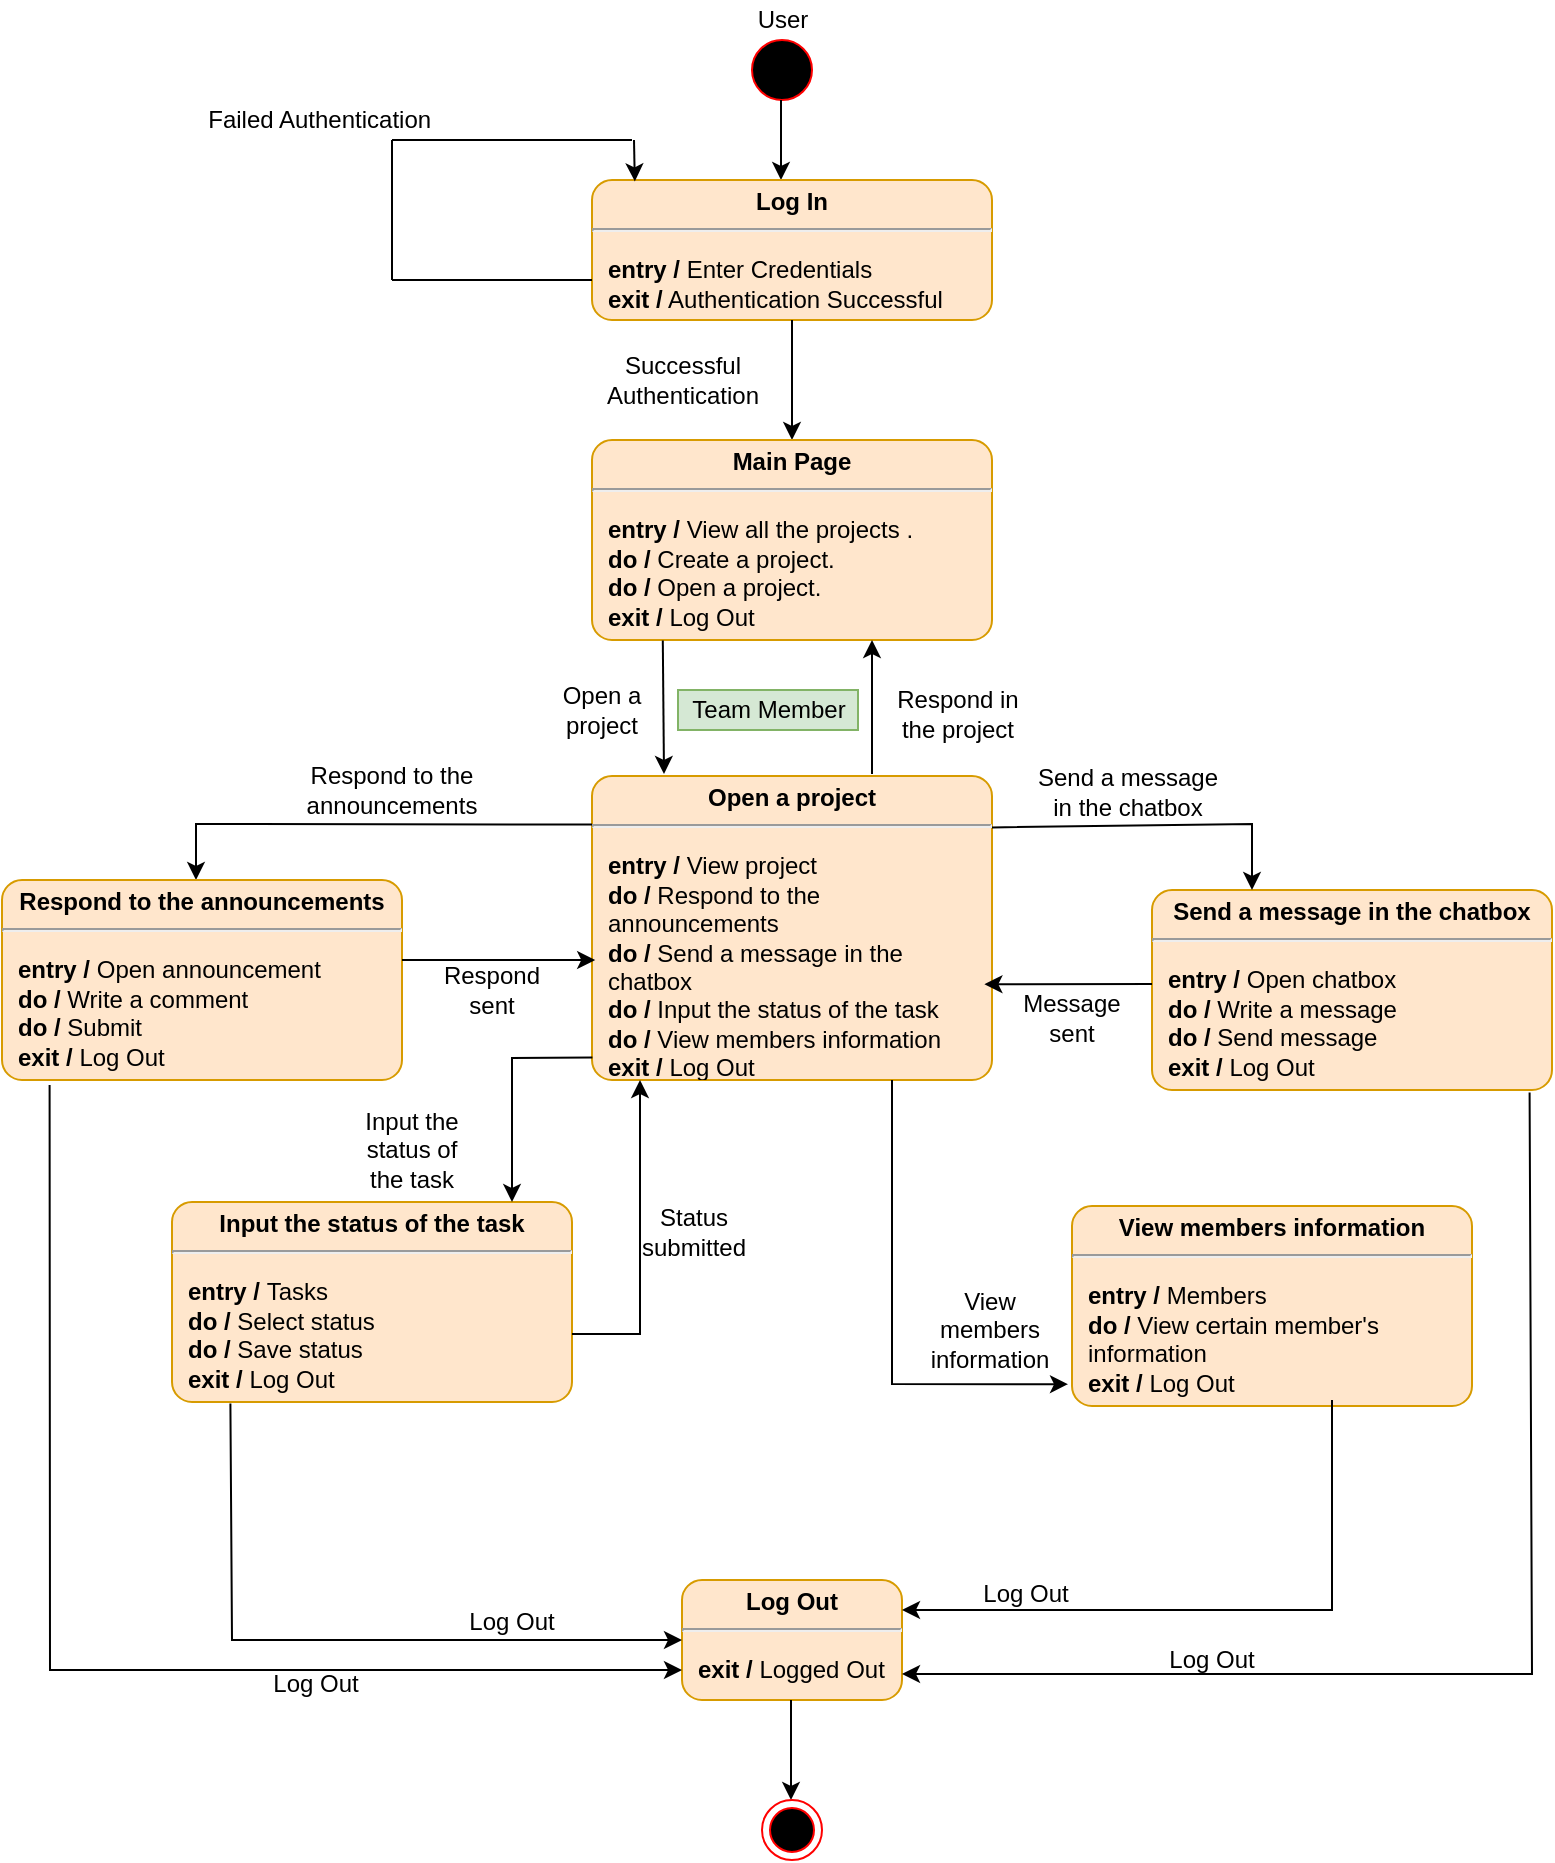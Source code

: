 <mxfile version="17.4.6" type="device"><diagram id="jOWvzDcoIfveaWCt5_DR" name="Page-1"><mxGraphModel dx="869" dy="476" grid="1" gridSize="10" guides="1" tooltips="1" connect="1" arrows="1" fold="1" page="1" pageScale="1" pageWidth="850" pageHeight="1100" math="0" shadow="0"><root><mxCell id="0"/><mxCell id="1" parent="0"/><mxCell id="-GjPzeIIntbzO0bVJSRq-15" value="" style="shape=ellipse;html=1;fillColor=#000000;fontSize=18;fontColor=#000000;strokeColor=#FF0000;" vertex="1" parent="1"><mxGeometry x="420" y="40" width="30" height="30" as="geometry"/></mxCell><mxCell id="-GjPzeIIntbzO0bVJSRq-16" value="" style="endArrow=classic;html=1;rounded=0;exitX=0.5;exitY=1;exitDx=0;exitDy=0;" edge="1" parent="1"><mxGeometry width="50" height="50" relative="1" as="geometry"><mxPoint x="434.5" y="70" as="sourcePoint"/><mxPoint x="434.5" y="110" as="targetPoint"/></mxGeometry></mxCell><mxCell id="-GjPzeIIntbzO0bVJSRq-17" value="&lt;p style=&quot;margin: 0px ; margin-top: 4px ; text-align: center&quot;&gt;&lt;b&gt;Log In&lt;/b&gt;&lt;/p&gt;&lt;hr&gt;&lt;p&gt;&lt;/p&gt;&lt;p style=&quot;margin: 0px ; margin-left: 8px ; text-align: left&quot;&gt;&lt;b&gt;entry /&lt;/b&gt; Enter Credentials&lt;br&gt;&lt;b&gt;exit /&lt;/b&gt; Authentication Successful&lt;/p&gt;" style="shape=mxgraph.sysml.simpleState;html=1;overflow=fill;whiteSpace=wrap;align=center;fillColor=#ffe6cc;strokeColor=#d79b00;" vertex="1" parent="1"><mxGeometry x="340" y="110" width="200" height="70" as="geometry"/></mxCell><mxCell id="-GjPzeIIntbzO0bVJSRq-18" value="" style="endArrow=none;html=1;rounded=0;" edge="1" parent="1"><mxGeometry width="50" height="50" relative="1" as="geometry"><mxPoint x="240" y="160" as="sourcePoint"/><mxPoint x="340" y="160" as="targetPoint"/><Array as="points"><mxPoint x="270" y="160"/></Array></mxGeometry></mxCell><mxCell id="-GjPzeIIntbzO0bVJSRq-19" value="" style="endArrow=none;html=1;rounded=0;" edge="1" parent="1"><mxGeometry width="50" height="50" relative="1" as="geometry"><mxPoint x="240" y="160" as="sourcePoint"/><mxPoint x="240" y="90" as="targetPoint"/></mxGeometry></mxCell><mxCell id="-GjPzeIIntbzO0bVJSRq-20" value="" style="endArrow=none;html=1;rounded=0;" edge="1" parent="1"><mxGeometry width="50" height="50" relative="1" as="geometry"><mxPoint x="240" y="90" as="sourcePoint"/><mxPoint x="360" y="90" as="targetPoint"/></mxGeometry></mxCell><mxCell id="-GjPzeIIntbzO0bVJSRq-21" value="" style="endArrow=classic;html=1;rounded=0;entryX=0.107;entryY=0.01;entryDx=0;entryDy=0;entryPerimeter=0;" edge="1" parent="1"><mxGeometry width="50" height="50" relative="1" as="geometry"><mxPoint x="361" y="90" as="sourcePoint"/><mxPoint x="361.4" y="110.7" as="targetPoint"/></mxGeometry></mxCell><mxCell id="-GjPzeIIntbzO0bVJSRq-22" value="Failed Authentication&amp;nbsp;" style="text;html=1;resizable=0;autosize=1;align=center;verticalAlign=middle;points=[];fillColor=none;strokeColor=none;rounded=0;" vertex="1" parent="1"><mxGeometry x="140" y="70" width="130" height="20" as="geometry"/></mxCell><mxCell id="-GjPzeIIntbzO0bVJSRq-23" value="Successful &lt;br&gt;Authentication" style="text;html=1;resizable=0;autosize=1;align=center;verticalAlign=middle;points=[];fillColor=none;strokeColor=none;rounded=0;" vertex="1" parent="1"><mxGeometry x="340" y="195" width="90" height="30" as="geometry"/></mxCell><mxCell id="-GjPzeIIntbzO0bVJSRq-24" value="" style="endArrow=classic;html=1;rounded=0;exitX=0.5;exitY=1;exitDx=0;exitDy=0;exitPerimeter=0;" edge="1" parent="1"><mxGeometry width="50" height="50" relative="1" as="geometry"><mxPoint x="440" y="180" as="sourcePoint"/><mxPoint x="440" y="240" as="targetPoint"/></mxGeometry></mxCell><mxCell id="-GjPzeIIntbzO0bVJSRq-25" value="&lt;p style=&quot;margin: 0px ; margin-top: 4px ; text-align: center&quot;&gt;&lt;b&gt;Main Page&lt;/b&gt;&lt;/p&gt;&lt;hr&gt;&lt;p&gt;&lt;/p&gt;&lt;p style=&quot;margin: 0px ; margin-left: 8px ; text-align: left&quot;&gt;&lt;b&gt;entry / &lt;/b&gt;View all the projects .&lt;/p&gt;&lt;p style=&quot;margin: 0px ; margin-left: 8px ; text-align: left&quot;&gt;&lt;b&gt;do / &lt;/b&gt;Create a project.&lt;/p&gt;&lt;p style=&quot;margin: 0px ; margin-left: 8px ; text-align: left&quot;&gt;&lt;b&gt;do / &lt;/b&gt;Open&amp;nbsp;a project.&lt;br&gt;&lt;b&gt;exit / &lt;/b&gt;Log Out&lt;/p&gt;" style="shape=mxgraph.sysml.simpleState;html=1;overflow=fill;whiteSpace=wrap;align=center;fillColor=#ffe6cc;strokeColor=#d79b00;" vertex="1" parent="1"><mxGeometry x="340" y="240" width="200" height="100" as="geometry"/></mxCell><mxCell id="-GjPzeIIntbzO0bVJSRq-26" value="User" style="text;html=1;resizable=0;autosize=1;align=center;verticalAlign=middle;points=[];fillColor=none;strokeColor=none;rounded=0;" vertex="1" parent="1"><mxGeometry x="415" y="20" width="40" height="20" as="geometry"/></mxCell><mxCell id="-GjPzeIIntbzO0bVJSRq-27" value="" style="endArrow=classic;html=1;rounded=0;exitX=0.197;exitY=1.033;exitDx=0;exitDy=0;exitPerimeter=0;" edge="1" parent="1"><mxGeometry width="50" height="50" relative="1" as="geometry"><mxPoint x="375.4" y="340.3" as="sourcePoint"/><mxPoint x="376" y="407" as="targetPoint"/></mxGeometry></mxCell><mxCell id="-GjPzeIIntbzO0bVJSRq-28" value="" style="endArrow=classic;html=1;rounded=0;" edge="1" parent="1"><mxGeometry width="50" height="50" relative="1" as="geometry"><mxPoint x="480" y="407" as="sourcePoint"/><mxPoint x="480" y="340" as="targetPoint"/></mxGeometry></mxCell><mxCell id="-GjPzeIIntbzO0bVJSRq-30" value="&lt;p style=&quot;margin: 0px ; margin-top: 4px ; text-align: center&quot;&gt;&lt;b&gt;Open a project&lt;/b&gt;&lt;/p&gt;&lt;hr&gt;&lt;p&gt;&lt;/p&gt;&lt;p style=&quot;margin: 0px ; margin-left: 8px ; text-align: left&quot;&gt;&lt;b&gt;entry / &lt;/b&gt;View project&lt;/p&gt;&lt;p style=&quot;margin: 0px ; margin-left: 8px ; text-align: left&quot;&gt;&lt;b&gt;do / &lt;/b&gt;Respond to the announcements&lt;br&gt;&lt;/p&gt;&lt;p style=&quot;margin: 0px ; margin-left: 8px ; text-align: left&quot;&gt;&lt;b&gt;do / &lt;/b&gt;Send a message in the chatbox&lt;/p&gt;&lt;p style=&quot;margin: 0px 0px 0px 8px ; text-align: left&quot;&gt;&lt;b&gt;do /&amp;nbsp;&lt;/b&gt;Input the status of the task&lt;/p&gt;&lt;p style=&quot;margin: 0px 0px 0px 8px ; text-align: left&quot;&gt;&lt;b&gt;do / &lt;/b&gt;View members information&lt;/p&gt;&lt;p style=&quot;margin: 0px ; margin-left: 8px ; text-align: left&quot;&gt;&lt;b&gt;exit / &lt;/b&gt;&lt;span&gt;Log Out&lt;/span&gt;&lt;br&gt;&lt;/p&gt;" style="shape=mxgraph.sysml.simpleState;html=1;overflow=fill;whiteSpace=wrap;align=center;fillColor=#ffe6cc;strokeColor=#d79b00;" vertex="1" parent="1"><mxGeometry x="340" y="408" width="200" height="152" as="geometry"/></mxCell><mxCell id="-GjPzeIIntbzO0bVJSRq-31" value="Team Member" style="text;html=1;resizable=0;autosize=1;align=center;verticalAlign=middle;points=[];fillColor=#d5e8d4;strokeColor=#82b366;rounded=0;" vertex="1" parent="1"><mxGeometry x="383" y="365" width="90" height="20" as="geometry"/></mxCell><mxCell id="-GjPzeIIntbzO0bVJSRq-32" value="" style="endArrow=classic;html=1;rounded=0;exitX=-0.01;exitY=0.164;exitDx=0;exitDy=0;exitPerimeter=0;" edge="1" parent="1"><mxGeometry width="50" height="50" relative="1" as="geometry"><mxPoint x="340" y="432.288" as="sourcePoint"/><mxPoint x="142" y="460" as="targetPoint"/><Array as="points"><mxPoint x="142" y="432"/></Array></mxGeometry></mxCell><mxCell id="-GjPzeIIntbzO0bVJSRq-33" value="&lt;p style=&quot;margin: 0px ; margin-top: 4px ; text-align: center&quot;&gt;&lt;b&gt;Respond to the announcements&lt;/b&gt;&lt;/p&gt;&lt;hr&gt;&lt;p&gt;&lt;/p&gt;&lt;p style=&quot;margin: 0px 0px 0px 8px ; text-align: left&quot;&gt;&lt;b&gt;entry / &lt;/b&gt;Open announcement&lt;/p&gt;&lt;p style=&quot;margin: 0px 0px 0px 8px ; text-align: left&quot;&gt;&lt;b&gt;do / &lt;/b&gt;Write a comment&lt;/p&gt;&lt;p style=&quot;margin: 0px 0px 0px 8px ; text-align: left&quot;&gt;&lt;b&gt;do / &lt;/b&gt;Submit&lt;/p&gt;&lt;p style=&quot;margin: 0px 0px 0px 8px ; text-align: left&quot;&gt;&lt;b&gt;exit / &lt;/b&gt;Log Out&lt;/p&gt;&lt;p style=&quot;margin: 0px 0px 0px 8px ; text-align: left&quot;&gt;&lt;br&gt;&lt;/p&gt;" style="shape=mxgraph.sysml.simpleState;html=1;overflow=fill;whiteSpace=wrap;align=center;fillColor=#ffe6cc;strokeColor=#d79b00;" vertex="1" parent="1"><mxGeometry x="45" y="460" width="200" height="100" as="geometry"/></mxCell><mxCell id="-GjPzeIIntbzO0bVJSRq-34" value="Open a project" style="text;html=1;strokeColor=none;fillColor=none;align=center;verticalAlign=middle;whiteSpace=wrap;rounded=0;" vertex="1" parent="1"><mxGeometry x="320" y="360" width="50" height="30" as="geometry"/></mxCell><mxCell id="-GjPzeIIntbzO0bVJSRq-36" value="Respond in the project" style="text;html=1;strokeColor=none;fillColor=none;align=center;verticalAlign=middle;whiteSpace=wrap;rounded=0;" vertex="1" parent="1"><mxGeometry x="488" y="362" width="70" height="30" as="geometry"/></mxCell><mxCell id="-GjPzeIIntbzO0bVJSRq-37" value="" style="endArrow=classic;html=1;rounded=0;exitX=0.995;exitY=0.4;exitDx=0;exitDy=0;exitPerimeter=0;entryX=-0.007;entryY=0.648;entryDx=0;entryDy=0;entryPerimeter=0;" edge="1" parent="1"><mxGeometry width="50" height="50" relative="1" as="geometry"><mxPoint x="245" y="500" as="sourcePoint"/><mxPoint x="341.6" y="500.016" as="targetPoint"/></mxGeometry></mxCell><mxCell id="-GjPzeIIntbzO0bVJSRq-38" value="Respond to the announcements" style="text;html=1;strokeColor=none;fillColor=none;align=center;verticalAlign=middle;whiteSpace=wrap;rounded=0;" vertex="1" parent="1"><mxGeometry x="160" y="400" width="160" height="30" as="geometry"/></mxCell><mxCell id="-GjPzeIIntbzO0bVJSRq-39" value="Respond sent" style="text;html=1;strokeColor=none;fillColor=none;align=center;verticalAlign=middle;whiteSpace=wrap;rounded=0;" vertex="1" parent="1"><mxGeometry x="260" y="500" width="60" height="30" as="geometry"/></mxCell><mxCell id="-GjPzeIIntbzO0bVJSRq-40" style="edgeStyle=orthogonalEdgeStyle;rounded=0;orthogonalLoop=1;jettySize=auto;html=1;exitX=0.5;exitY=1;exitDx=0;exitDy=0;" edge="1" parent="1" source="-GjPzeIIntbzO0bVJSRq-39" target="-GjPzeIIntbzO0bVJSRq-39"><mxGeometry relative="1" as="geometry"/></mxCell><mxCell id="-GjPzeIIntbzO0bVJSRq-41" value="&lt;p style=&quot;margin: 0px ; margin-top: 4px ; text-align: center&quot;&gt;&lt;b&gt;Send a message in the chatbox&lt;/b&gt;&lt;/p&gt;&lt;hr&gt;&lt;p&gt;&lt;/p&gt;&lt;p style=&quot;margin: 0px 0px 0px 8px ; text-align: left&quot;&gt;&lt;b&gt;entry / &lt;/b&gt;Open chatbox&lt;/p&gt;&lt;p style=&quot;margin: 0px 0px 0px 8px ; text-align: left&quot;&gt;&lt;b&gt;do / &lt;/b&gt;Write a message&lt;/p&gt;&lt;p style=&quot;margin: 0px 0px 0px 8px ; text-align: left&quot;&gt;&lt;b&gt;do / &lt;/b&gt;Send message&lt;/p&gt;&lt;p style=&quot;margin: 0px 0px 0px 8px ; text-align: left&quot;&gt;&lt;b&gt;exit / &lt;/b&gt;Log Out&lt;/p&gt;&lt;p style=&quot;margin: 0px 0px 0px 8px ; text-align: left&quot;&gt;&lt;br&gt;&lt;/p&gt;" style="shape=mxgraph.sysml.simpleState;html=1;overflow=fill;whiteSpace=wrap;align=center;fillColor=#ffe6cc;strokeColor=#d79b00;" vertex="1" parent="1"><mxGeometry x="620" y="465" width="200" height="100" as="geometry"/></mxCell><mxCell id="-GjPzeIIntbzO0bVJSRq-42" value="" style="endArrow=classic;html=1;rounded=0;exitX=1;exitY=0.169;exitDx=0;exitDy=0;exitPerimeter=0;entryX=0.25;entryY=0;entryDx=0;entryDy=0;entryPerimeter=0;" edge="1" parent="1" source="-GjPzeIIntbzO0bVJSRq-30" target="-GjPzeIIntbzO0bVJSRq-41"><mxGeometry width="50" height="50" relative="1" as="geometry"><mxPoint x="590" y="450" as="sourcePoint"/><mxPoint x="640" y="400" as="targetPoint"/><Array as="points"><mxPoint x="670" y="432"/></Array></mxGeometry></mxCell><mxCell id="-GjPzeIIntbzO0bVJSRq-43" value="" style="endArrow=classic;html=1;rounded=0;entryX=0.996;entryY=0.685;entryDx=0;entryDy=0;entryPerimeter=0;" edge="1" parent="1"><mxGeometry width="50" height="50" relative="1" as="geometry"><mxPoint x="620" y="512" as="sourcePoint"/><mxPoint x="536.2" y="512.12" as="targetPoint"/></mxGeometry></mxCell><mxCell id="-GjPzeIIntbzO0bVJSRq-44" value="Send a message in the chatbox" style="text;html=1;strokeColor=none;fillColor=none;align=center;verticalAlign=middle;whiteSpace=wrap;rounded=0;" vertex="1" parent="1"><mxGeometry x="558" y="401" width="100" height="30" as="geometry"/></mxCell><mxCell id="-GjPzeIIntbzO0bVJSRq-45" value="Message sent" style="text;html=1;strokeColor=none;fillColor=none;align=center;verticalAlign=middle;whiteSpace=wrap;rounded=0;" vertex="1" parent="1"><mxGeometry x="550" y="514" width="60" height="30" as="geometry"/></mxCell><mxCell id="-GjPzeIIntbzO0bVJSRq-46" value="&lt;p style=&quot;margin: 0px ; margin-top: 4px ; text-align: center&quot;&gt;&lt;b&gt;Input the status of the task&lt;/b&gt;&lt;/p&gt;&lt;hr&gt;&lt;p&gt;&lt;/p&gt;&lt;p style=&quot;margin: 0px 0px 0px 8px ; text-align: left&quot;&gt;&lt;b&gt;entry / &lt;/b&gt;Tasks&lt;/p&gt;&lt;p style=&quot;margin: 0px 0px 0px 8px ; text-align: left&quot;&gt;&lt;b&gt;do / &lt;/b&gt;Select status&lt;/p&gt;&lt;p style=&quot;margin: 0px 0px 0px 8px ; text-align: left&quot;&gt;&lt;b&gt;do / &lt;/b&gt;Save status&lt;/p&gt;&lt;p style=&quot;margin: 0px 0px 0px 8px ; text-align: left&quot;&gt;&lt;b&gt;exit / &lt;/b&gt;Log Out&lt;/p&gt;&lt;p style=&quot;margin: 0px 0px 0px 8px ; text-align: left&quot;&gt;&lt;br&gt;&lt;/p&gt;" style="shape=mxgraph.sysml.simpleState;html=1;overflow=fill;whiteSpace=wrap;align=center;fillColor=#ffe6cc;strokeColor=#d79b00;" vertex="1" parent="1"><mxGeometry x="130" y="621" width="200" height="100" as="geometry"/></mxCell><mxCell id="-GjPzeIIntbzO0bVJSRq-47" value="" style="endArrow=classic;html=1;rounded=0;entryX=0.25;entryY=1;entryDx=0;entryDy=0;entryPerimeter=0;" edge="1" parent="1"><mxGeometry width="50" height="50" relative="1" as="geometry"><mxPoint x="330" y="687" as="sourcePoint"/><mxPoint x="364" y="560" as="targetPoint"/><Array as="points"><mxPoint x="364" y="687"/></Array></mxGeometry></mxCell><mxCell id="-GjPzeIIntbzO0bVJSRq-48" value="" style="endArrow=classic;html=1;rounded=0;entryX=0.85;entryY=0;entryDx=0;entryDy=0;entryPerimeter=0;exitX=0.001;exitY=0.926;exitDx=0;exitDy=0;exitPerimeter=0;" edge="1" parent="1" source="-GjPzeIIntbzO0bVJSRq-30" target="-GjPzeIIntbzO0bVJSRq-46"><mxGeometry width="50" height="50" relative="1" as="geometry"><mxPoint x="270" y="600" as="sourcePoint"/><mxPoint x="320" y="550" as="targetPoint"/><Array as="points"><mxPoint x="300" y="549"/></Array></mxGeometry></mxCell><mxCell id="-GjPzeIIntbzO0bVJSRq-51" value="Input the status of the task" style="text;html=1;strokeColor=none;fillColor=none;align=center;verticalAlign=middle;whiteSpace=wrap;rounded=0;" vertex="1" parent="1"><mxGeometry x="220" y="580" width="60" height="30" as="geometry"/></mxCell><mxCell id="-GjPzeIIntbzO0bVJSRq-52" value="Status submitted" style="text;html=1;strokeColor=none;fillColor=none;align=center;verticalAlign=middle;whiteSpace=wrap;rounded=0;" vertex="1" parent="1"><mxGeometry x="361" y="621" width="60" height="30" as="geometry"/></mxCell><mxCell id="-GjPzeIIntbzO0bVJSRq-53" value="&lt;p style=&quot;margin: 0px ; margin-top: 4px ; text-align: center&quot;&gt;&lt;b&gt;View members information&lt;/b&gt;&lt;/p&gt;&lt;hr&gt;&lt;p&gt;&lt;/p&gt;&lt;p style=&quot;margin: 0px 0px 0px 8px ; text-align: left&quot;&gt;&lt;b&gt;entry / &lt;/b&gt;Members&lt;/p&gt;&lt;p style=&quot;margin: 0px 0px 0px 8px ; text-align: left&quot;&gt;&lt;b&gt;do / &lt;/b&gt;View certain member's information&lt;/p&gt;&lt;p style=&quot;margin: 0px 0px 0px 8px ; text-align: left&quot;&gt;&lt;b&gt;exit / &lt;/b&gt;Log Out&lt;/p&gt;&lt;p style=&quot;margin: 0px 0px 0px 8px ; text-align: left&quot;&gt;&lt;br&gt;&lt;/p&gt;" style="shape=mxgraph.sysml.simpleState;html=1;overflow=fill;whiteSpace=wrap;align=center;fillColor=#ffe6cc;strokeColor=#d79b00;" vertex="1" parent="1"><mxGeometry x="580" y="623" width="200" height="100" as="geometry"/></mxCell><mxCell id="-GjPzeIIntbzO0bVJSRq-54" value="" style="endArrow=classic;html=1;rounded=0;exitX=0.75;exitY=1;exitDx=0;exitDy=0;exitPerimeter=0;entryX=-0.01;entryY=0.891;entryDx=0;entryDy=0;entryPerimeter=0;" edge="1" parent="1" source="-GjPzeIIntbzO0bVJSRq-30" target="-GjPzeIIntbzO0bVJSRq-53"><mxGeometry width="50" height="50" relative="1" as="geometry"><mxPoint x="500" y="620" as="sourcePoint"/><mxPoint x="620" y="650" as="targetPoint"/><Array as="points"><mxPoint x="490" y="712"/></Array></mxGeometry></mxCell><mxCell id="-GjPzeIIntbzO0bVJSRq-56" value="View members information" style="text;html=1;strokeColor=none;fillColor=none;align=center;verticalAlign=middle;whiteSpace=wrap;rounded=0;" vertex="1" parent="1"><mxGeometry x="509" y="670" width="60" height="30" as="geometry"/></mxCell><mxCell id="-GjPzeIIntbzO0bVJSRq-58" value="&lt;p style=&quot;margin: 0px ; margin-top: 4px ; text-align: center&quot;&gt;&lt;b&gt;Log Out&lt;/b&gt;&lt;/p&gt;&lt;hr&gt;&lt;p&gt;&lt;/p&gt;&lt;p style=&quot;margin: 0px ; margin-left: 8px ; text-align: left&quot;&gt;&lt;b&gt;exit / &lt;/b&gt;&lt;span&gt;Logged Out&lt;/span&gt;&lt;/p&gt;" style="shape=mxgraph.sysml.simpleState;html=1;overflow=fill;whiteSpace=wrap;align=center;fillColor=#ffe6cc;strokeColor=#d79b00;" vertex="1" parent="1"><mxGeometry x="385" y="810" width="110" height="60" as="geometry"/></mxCell><mxCell id="-GjPzeIIntbzO0bVJSRq-59" value="" style="endArrow=classic;html=1;rounded=0;exitX=0.5;exitY=1;exitDx=0;exitDy=0;exitPerimeter=0;" edge="1" parent="1"><mxGeometry width="50" height="50" relative="1" as="geometry"><mxPoint x="439.5" y="870" as="sourcePoint"/><mxPoint x="439.5" y="920" as="targetPoint"/></mxGeometry></mxCell><mxCell id="-GjPzeIIntbzO0bVJSRq-60" value="" style="ellipse;html=1;shape=endState;fillColor=#000000;strokeColor=#ff0000;" vertex="1" parent="1"><mxGeometry x="425" y="920" width="30" height="30" as="geometry"/></mxCell><mxCell id="-GjPzeIIntbzO0bVJSRq-61" value="" style="endArrow=classic;html=1;rounded=0;exitX=0.119;exitY=1.025;exitDx=0;exitDy=0;exitPerimeter=0;entryX=0;entryY=0.75;entryDx=0;entryDy=0;entryPerimeter=0;" edge="1" parent="1" source="-GjPzeIIntbzO0bVJSRq-33" target="-GjPzeIIntbzO0bVJSRq-58"><mxGeometry width="50" height="50" relative="1" as="geometry"><mxPoint x="20" y="650" as="sourcePoint"/><mxPoint x="70" y="600" as="targetPoint"/><Array as="points"><mxPoint x="69" y="855"/></Array></mxGeometry></mxCell><mxCell id="-GjPzeIIntbzO0bVJSRq-62" value="" style="endArrow=classic;html=1;rounded=0;exitX=0.146;exitY=1.008;exitDx=0;exitDy=0;exitPerimeter=0;entryX=0;entryY=0.5;entryDx=0;entryDy=0;entryPerimeter=0;" edge="1" parent="1" source="-GjPzeIIntbzO0bVJSRq-46" target="-GjPzeIIntbzO0bVJSRq-58"><mxGeometry width="50" height="50" relative="1" as="geometry"><mxPoint x="220" y="810" as="sourcePoint"/><mxPoint x="270" y="760" as="targetPoint"/><Array as="points"><mxPoint x="160" y="840"/></Array></mxGeometry></mxCell><mxCell id="-GjPzeIIntbzO0bVJSRq-63" value="" style="endArrow=classic;html=1;rounded=0;entryX=1;entryY=0.5;entryDx=0;entryDy=0;entryPerimeter=0;exitX=0.944;exitY=1.012;exitDx=0;exitDy=0;exitPerimeter=0;" edge="1" parent="1" source="-GjPzeIIntbzO0bVJSRq-41"><mxGeometry width="50" height="50" relative="1" as="geometry"><mxPoint x="809.6" y="586.9" as="sourcePoint"/><mxPoint x="495.0" y="857" as="targetPoint"/><Array as="points"><mxPoint x="810" y="857"/></Array></mxGeometry></mxCell><mxCell id="-GjPzeIIntbzO0bVJSRq-64" value="" style="endArrow=classic;html=1;rounded=0;exitX=0.65;exitY=0.97;exitDx=0;exitDy=0;exitPerimeter=0;entryX=1;entryY=0.25;entryDx=0;entryDy=0;entryPerimeter=0;" edge="1" parent="1" source="-GjPzeIIntbzO0bVJSRq-53" target="-GjPzeIIntbzO0bVJSRq-58"><mxGeometry width="50" height="50" relative="1" as="geometry"><mxPoint x="570" y="810" as="sourcePoint"/><mxPoint x="620" y="760" as="targetPoint"/><Array as="points"><mxPoint x="710" y="825"/></Array></mxGeometry></mxCell><mxCell id="-GjPzeIIntbzO0bVJSRq-65" value="Log Out" style="text;html=1;strokeColor=none;fillColor=none;align=center;verticalAlign=middle;whiteSpace=wrap;rounded=0;" vertex="1" parent="1"><mxGeometry x="270" y="816" width="60" height="30" as="geometry"/></mxCell><mxCell id="-GjPzeIIntbzO0bVJSRq-66" value="Log Out" style="text;html=1;strokeColor=none;fillColor=none;align=center;verticalAlign=middle;whiteSpace=wrap;rounded=0;" vertex="1" parent="1"><mxGeometry x="172" y="847" width="60" height="30" as="geometry"/></mxCell><mxCell id="-GjPzeIIntbzO0bVJSRq-67" value="Log Out" style="text;html=1;strokeColor=none;fillColor=none;align=center;verticalAlign=middle;whiteSpace=wrap;rounded=0;" vertex="1" parent="1"><mxGeometry x="527" y="802" width="60" height="30" as="geometry"/></mxCell><mxCell id="-GjPzeIIntbzO0bVJSRq-68" value="Log Out" style="text;html=1;strokeColor=none;fillColor=none;align=center;verticalAlign=middle;whiteSpace=wrap;rounded=0;" vertex="1" parent="1"><mxGeometry x="620" y="835" width="60" height="30" as="geometry"/></mxCell></root></mxGraphModel></diagram></mxfile>
